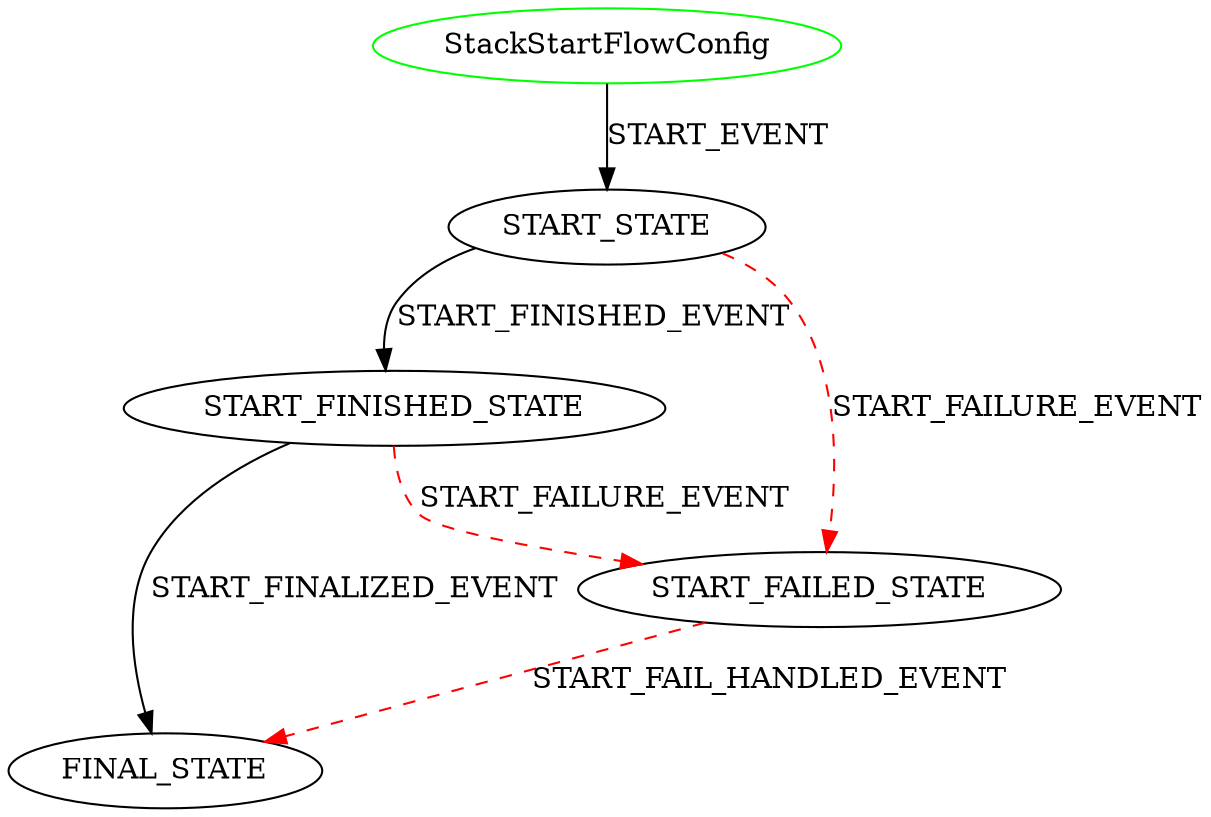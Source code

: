 digraph {
INIT_STATE [label="StackStartFlowConfig" shape=ellipse color=green];
INIT_STATE -> START_STATE [label="START_EVENT" color=black style=solid];
START_STATE -> START_FINISHED_STATE [label="START_FINISHED_EVENT" color=black style=solid];
START_STATE -> START_FAILED_STATE [label="START_FAILURE_EVENT" color=red style=dashed];
START_FAILED_STATE -> FINAL_STATE [label="START_FAIL_HANDLED_EVENT" color=red style=dashed];
START_FINISHED_STATE -> FINAL_STATE [label="START_FINALIZED_EVENT" color=black style=solid];
START_FINISHED_STATE -> START_FAILED_STATE [label="START_FAILURE_EVENT" color=red style=dashed];
}